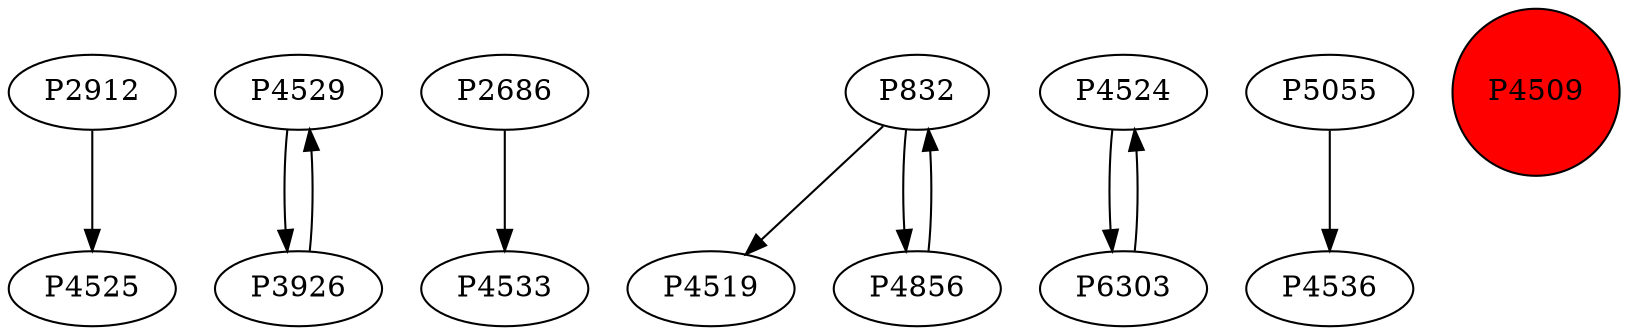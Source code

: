 digraph {
	P2912 -> P4525
	P4529 -> P3926
	P2686 -> P4533
	P3926 -> P4529
	P832 -> P4519
	P4524 -> P6303
	P4856 -> P832
	P832 -> P4856
	P5055 -> P4536
	P6303 -> P4524
	P4509 [shape=circle]
	P4509 [style=filled]
	P4509 [fillcolor=red]
}